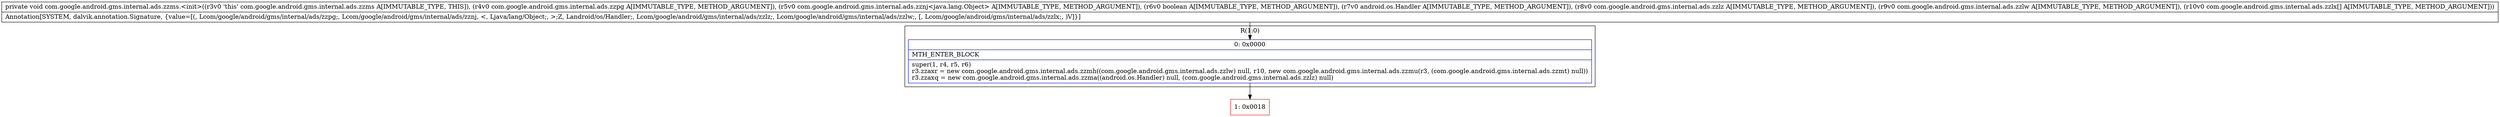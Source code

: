 digraph "CFG forcom.google.android.gms.internal.ads.zzms.\<init\>(Lcom\/google\/android\/gms\/internal\/ads\/zzpg;Lcom\/google\/android\/gms\/internal\/ads\/zznj;ZLandroid\/os\/Handler;Lcom\/google\/android\/gms\/internal\/ads\/zzlz;Lcom\/google\/android\/gms\/internal\/ads\/zzlw;[Lcom\/google\/android\/gms\/internal\/ads\/zzlx;)V" {
subgraph cluster_Region_2053289893 {
label = "R(1:0)";
node [shape=record,color=blue];
Node_0 [shape=record,label="{0\:\ 0x0000|MTH_ENTER_BLOCK\l|super(1, r4, r5, r6)\lr3.zzaxr = new com.google.android.gms.internal.ads.zzmh((com.google.android.gms.internal.ads.zzlw) null, r10, new com.google.android.gms.internal.ads.zzmu(r3, (com.google.android.gms.internal.ads.zzmt) null))\lr3.zzaxq = new com.google.android.gms.internal.ads.zzma((android.os.Handler) null, (com.google.android.gms.internal.ads.zzlz) null)\l}"];
}
Node_1 [shape=record,color=red,label="{1\:\ 0x0018}"];
MethodNode[shape=record,label="{private void com.google.android.gms.internal.ads.zzms.\<init\>((r3v0 'this' com.google.android.gms.internal.ads.zzms A[IMMUTABLE_TYPE, THIS]), (r4v0 com.google.android.gms.internal.ads.zzpg A[IMMUTABLE_TYPE, METHOD_ARGUMENT]), (r5v0 com.google.android.gms.internal.ads.zznj\<java.lang.Object\> A[IMMUTABLE_TYPE, METHOD_ARGUMENT]), (r6v0 boolean A[IMMUTABLE_TYPE, METHOD_ARGUMENT]), (r7v0 android.os.Handler A[IMMUTABLE_TYPE, METHOD_ARGUMENT]), (r8v0 com.google.android.gms.internal.ads.zzlz A[IMMUTABLE_TYPE, METHOD_ARGUMENT]), (r9v0 com.google.android.gms.internal.ads.zzlw A[IMMUTABLE_TYPE, METHOD_ARGUMENT]), (r10v0 com.google.android.gms.internal.ads.zzlx[] A[IMMUTABLE_TYPE, METHOD_ARGUMENT]))  | Annotation[SYSTEM, dalvik.annotation.Signature, \{value=[(, Lcom\/google\/android\/gms\/internal\/ads\/zzpg;, Lcom\/google\/android\/gms\/internal\/ads\/zznj, \<, Ljava\/lang\/Object;, \>;Z, Landroid\/os\/Handler;, Lcom\/google\/android\/gms\/internal\/ads\/zzlz;, Lcom\/google\/android\/gms\/internal\/ads\/zzlw;, [, Lcom\/google\/android\/gms\/internal\/ads\/zzlx;, )V]\}]\l}"];
MethodNode -> Node_0;
Node_0 -> Node_1;
}

